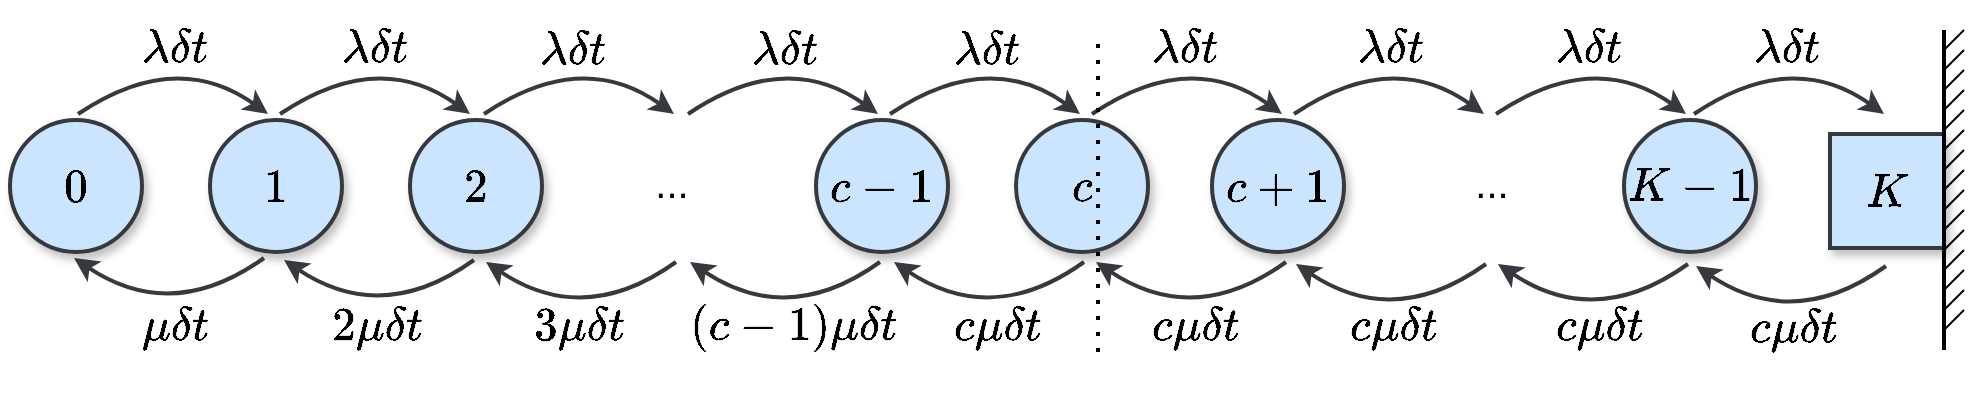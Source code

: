 <mxfile version="20.2.3" type="device"><diagram id="8jjAez0fQwIU7lJNlXWc" name="Page-1"><mxGraphModel dx="1450" dy="921" grid="1" gridSize="10" guides="1" tooltips="1" connect="1" arrows="1" fold="1" page="1" pageScale="1" pageWidth="827" pageHeight="1169" math="1" shadow="0"><root><mxCell id="0"/><mxCell id="1" parent="0"/><mxCell id="Lna3Tldr0tHOP3RQfQqE-45" value="" style="curved=1;endArrow=classic;html=1;rounded=0;fontSize=8;fillColor=#cce5ff;strokeColor=#36393d;strokeWidth=2;" parent="1" edge="1"><mxGeometry width="50" height="50" relative="1" as="geometry"><mxPoint x="154" y="512" as="sourcePoint"/><mxPoint x="249" y="512" as="targetPoint"/><Array as="points"><mxPoint x="203" y="479"/></Array></mxGeometry></mxCell><mxCell id="Lna3Tldr0tHOP3RQfQqE-102" value="&lt;b style=&quot;&quot;&gt;&lt;font style=&quot;font-size: 20px;&quot;&gt;$$0$$&lt;/font&gt;&lt;/b&gt;" style="ellipse;whiteSpace=wrap;html=1;aspect=fixed;fontSize=10;strokeWidth=2;shadow=1;fillColor=#cce5ff;strokeColor=#36393d;" parent="1" vertex="1"><mxGeometry x="120" y="515" width="66" height="66" as="geometry"/></mxCell><mxCell id="SkucOKd-Ci7FcQ2mDO5Y-2" value="&lt;b style=&quot;&quot;&gt;&lt;font style=&quot;font-size: 20px;&quot;&gt;$$1$$&lt;/font&gt;&lt;/b&gt;" style="ellipse;whiteSpace=wrap;html=1;aspect=fixed;fontSize=10;strokeWidth=2;shadow=1;fillColor=#cce5ff;strokeColor=#36393d;" parent="1" vertex="1"><mxGeometry x="220" y="515" width="66" height="66" as="geometry"/></mxCell><mxCell id="SkucOKd-Ci7FcQ2mDO5Y-3" value="&lt;b style=&quot;&quot;&gt;&lt;font style=&quot;font-size: 20px;&quot;&gt;$$2$$&lt;/font&gt;&lt;/b&gt;" style="ellipse;whiteSpace=wrap;html=1;aspect=fixed;fontSize=10;strokeWidth=2;shadow=1;fillColor=#cce5ff;strokeColor=#36393d;" parent="1" vertex="1"><mxGeometry x="320" y="515" width="66" height="66" as="geometry"/></mxCell><mxCell id="SkucOKd-Ci7FcQ2mDO5Y-6" value="..." style="text;html=1;strokeColor=none;fillColor=none;align=center;verticalAlign=middle;whiteSpace=wrap;rounded=0;shadow=1;fontSize=20;" parent="1" vertex="1"><mxGeometry x="421" y="531" width="60" height="30" as="geometry"/></mxCell><mxCell id="SkucOKd-Ci7FcQ2mDO5Y-12" value="&lt;b style=&quot;&quot;&gt;&lt;font style=&quot;font-size: 20px;&quot;&gt;$$c-1$$&lt;/font&gt;&lt;/b&gt;" style="ellipse;whiteSpace=wrap;html=1;aspect=fixed;fontSize=10;strokeWidth=2;shadow=1;fillColor=#cce5ff;strokeColor=#36393d;" parent="1" vertex="1"><mxGeometry x="523" y="515" width="66" height="66" as="geometry"/></mxCell><mxCell id="SkucOKd-Ci7FcQ2mDO5Y-13" value="&lt;b style=&quot;&quot;&gt;&lt;font style=&quot;font-size: 20px;&quot;&gt;$$c$$&lt;/font&gt;&lt;/b&gt;" style="ellipse;whiteSpace=wrap;html=1;aspect=fixed;fontSize=10;strokeWidth=2;shadow=1;fillColor=#cce5ff;strokeColor=#36393d;" parent="1" vertex="1"><mxGeometry x="623" y="515" width="66" height="66" as="geometry"/></mxCell><mxCell id="SkucOKd-Ci7FcQ2mDO5Y-14" value="" style="curved=1;endArrow=classic;html=1;rounded=0;fontSize=8;fillColor=#cce5ff;strokeColor=#36393d;strokeWidth=2;" parent="1" edge="1"><mxGeometry width="50" height="50" relative="1" as="geometry"><mxPoint x="247" y="584" as="sourcePoint"/><mxPoint x="152" y="584" as="targetPoint"/><Array as="points"><mxPoint x="201" y="617"/></Array></mxGeometry></mxCell><mxCell id="SkucOKd-Ci7FcQ2mDO5Y-15" value="$$\lambda\delta t$$" style="text;html=1;strokeColor=none;fillColor=none;align=center;verticalAlign=middle;whiteSpace=wrap;rounded=0;shadow=1;fontSize=20;" parent="1" vertex="1"><mxGeometry x="173" y="464" width="60" height="30" as="geometry"/></mxCell><mxCell id="SkucOKd-Ci7FcQ2mDO5Y-16" value="$$\mu\delta t$$" style="text;html=1;strokeColor=none;fillColor=none;align=center;verticalAlign=middle;whiteSpace=wrap;rounded=0;shadow=1;fontSize=20;" parent="1" vertex="1"><mxGeometry x="173" y="603" width="60" height="30" as="geometry"/></mxCell><mxCell id="SkucOKd-Ci7FcQ2mDO5Y-17" value="" style="curved=1;endArrow=classic;html=1;rounded=0;fontSize=8;fillColor=#cce5ff;strokeColor=#36393d;strokeWidth=2;" parent="1" edge="1"><mxGeometry width="50" height="50" relative="1" as="geometry"><mxPoint x="255" y="512" as="sourcePoint"/><mxPoint x="350" y="512" as="targetPoint"/><Array as="points"><mxPoint x="304" y="479"/></Array></mxGeometry></mxCell><mxCell id="SkucOKd-Ci7FcQ2mDO5Y-18" value="$$\lambda\delta t$$" style="text;html=1;strokeColor=none;fillColor=none;align=center;verticalAlign=middle;whiteSpace=wrap;rounded=0;shadow=1;fontSize=20;" parent="1" vertex="1"><mxGeometry x="273" y="464" width="60" height="30" as="geometry"/></mxCell><mxCell id="SkucOKd-Ci7FcQ2mDO5Y-19" value="" style="curved=1;endArrow=classic;html=1;rounded=0;fontSize=8;fillColor=#cce5ff;strokeColor=#36393d;strokeWidth=2;" parent="1" edge="1"><mxGeometry width="50" height="50" relative="1" as="geometry"><mxPoint x="352" y="585" as="sourcePoint"/><mxPoint x="257" y="585" as="targetPoint"/><Array as="points"><mxPoint x="306" y="618"/></Array></mxGeometry></mxCell><mxCell id="SkucOKd-Ci7FcQ2mDO5Y-20" value="$$2\mu\delta t$$" style="text;html=1;strokeColor=none;fillColor=none;align=center;verticalAlign=middle;whiteSpace=wrap;rounded=0;shadow=1;fontSize=20;" parent="1" vertex="1"><mxGeometry x="274" y="603" width="60" height="30" as="geometry"/></mxCell><mxCell id="SkucOKd-Ci7FcQ2mDO5Y-21" value="" style="curved=1;endArrow=classic;html=1;rounded=0;fontSize=8;fillColor=#cce5ff;strokeColor=#36393d;strokeWidth=2;" parent="1" edge="1"><mxGeometry width="50" height="50" relative="1" as="geometry"><mxPoint x="357" y="512" as="sourcePoint"/><mxPoint x="452" y="512" as="targetPoint"/><Array as="points"><mxPoint x="406" y="479"/></Array></mxGeometry></mxCell><mxCell id="SkucOKd-Ci7FcQ2mDO5Y-22" value="$$\lambda\delta t$$" style="text;html=1;strokeColor=none;fillColor=none;align=center;verticalAlign=middle;whiteSpace=wrap;rounded=0;shadow=1;fontSize=20;" parent="1" vertex="1"><mxGeometry x="372" y="465" width="60" height="30" as="geometry"/></mxCell><mxCell id="SkucOKd-Ci7FcQ2mDO5Y-23" value="" style="curved=1;endArrow=classic;html=1;rounded=0;fontSize=8;fillColor=#cce5ff;strokeColor=#36393d;strokeWidth=2;" parent="1" edge="1"><mxGeometry width="50" height="50" relative="1" as="geometry"><mxPoint x="453" y="586" as="sourcePoint"/><mxPoint x="358" y="586" as="targetPoint"/><Array as="points"><mxPoint x="407" y="619"/></Array></mxGeometry></mxCell><mxCell id="SkucOKd-Ci7FcQ2mDO5Y-26" value="$$3\mu\delta t$$" style="text;html=1;strokeColor=none;fillColor=none;align=center;verticalAlign=middle;whiteSpace=wrap;rounded=0;shadow=1;fontSize=20;" parent="1" vertex="1"><mxGeometry x="375" y="603" width="60" height="30" as="geometry"/></mxCell><mxCell id="SkucOKd-Ci7FcQ2mDO5Y-27" value="" style="curved=1;endArrow=classic;html=1;rounded=0;fontSize=8;fillColor=#cce5ff;strokeColor=#36393d;strokeWidth=2;" parent="1" edge="1"><mxGeometry width="50" height="50" relative="1" as="geometry"><mxPoint x="459" y="512" as="sourcePoint"/><mxPoint x="554" y="512" as="targetPoint"/><Array as="points"><mxPoint x="508" y="479"/></Array></mxGeometry></mxCell><mxCell id="SkucOKd-Ci7FcQ2mDO5Y-28" value="" style="curved=1;endArrow=classic;html=1;rounded=0;fontSize=8;fillColor=#cce5ff;strokeColor=#36393d;strokeWidth=2;" parent="1" edge="1"><mxGeometry width="50" height="50" relative="1" as="geometry"><mxPoint x="555" y="586" as="sourcePoint"/><mxPoint x="460" y="586" as="targetPoint"/><Array as="points"><mxPoint x="509" y="619"/></Array></mxGeometry></mxCell><mxCell id="SkucOKd-Ci7FcQ2mDO5Y-29" value="$$(c-1)\mu\delta t$$" style="text;html=1;strokeColor=none;fillColor=none;align=center;verticalAlign=middle;whiteSpace=wrap;rounded=0;shadow=1;fontSize=20;" parent="1" vertex="1"><mxGeometry x="482" y="603" width="60" height="30" as="geometry"/></mxCell><mxCell id="SkucOKd-Ci7FcQ2mDO5Y-30" value="$$\lambda\delta t$$" style="text;html=1;strokeColor=none;fillColor=none;align=center;verticalAlign=middle;whiteSpace=wrap;rounded=0;shadow=1;fontSize=20;" parent="1" vertex="1"><mxGeometry x="478" y="465" width="60" height="30" as="geometry"/></mxCell><mxCell id="SkucOKd-Ci7FcQ2mDO5Y-31" value="" style="curved=1;endArrow=classic;html=1;rounded=0;fontSize=8;fillColor=#cce5ff;strokeColor=#36393d;strokeWidth=2;" parent="1" edge="1"><mxGeometry width="50" height="50" relative="1" as="geometry"><mxPoint x="560" y="512" as="sourcePoint"/><mxPoint x="655" y="512" as="targetPoint"/><Array as="points"><mxPoint x="609" y="479"/></Array></mxGeometry></mxCell><mxCell id="SkucOKd-Ci7FcQ2mDO5Y-32" value="$$\lambda\delta t$$" style="text;html=1;strokeColor=none;fillColor=none;align=center;verticalAlign=middle;whiteSpace=wrap;rounded=0;shadow=1;fontSize=20;" parent="1" vertex="1"><mxGeometry x="579" y="465" width="60" height="30" as="geometry"/></mxCell><mxCell id="SkucOKd-Ci7FcQ2mDO5Y-33" value="" style="curved=1;endArrow=classic;html=1;rounded=0;fontSize=8;fillColor=#cce5ff;strokeColor=#36393d;strokeWidth=2;" parent="1" edge="1"><mxGeometry width="50" height="50" relative="1" as="geometry"><mxPoint x="657" y="586" as="sourcePoint"/><mxPoint x="562" y="586" as="targetPoint"/><Array as="points"><mxPoint x="611" y="619"/></Array></mxGeometry></mxCell><mxCell id="SkucOKd-Ci7FcQ2mDO5Y-34" value="$$c\mu\delta t$$" style="text;html=1;strokeColor=none;fillColor=none;align=center;verticalAlign=middle;whiteSpace=wrap;rounded=0;shadow=1;fontSize=20;" parent="1" vertex="1"><mxGeometry x="584" y="603" width="60" height="30" as="geometry"/></mxCell><mxCell id="SkucOKd-Ci7FcQ2mDO5Y-35" value="&lt;b style=&quot;&quot;&gt;&lt;font style=&quot;font-size: 20px;&quot;&gt;$$c+1$$&lt;/font&gt;&lt;/b&gt;" style="ellipse;whiteSpace=wrap;html=1;aspect=fixed;fontSize=10;strokeWidth=2;shadow=1;fillColor=#cce5ff;strokeColor=#36393d;" parent="1" vertex="1"><mxGeometry x="721" y="515" width="66" height="66" as="geometry"/></mxCell><mxCell id="SkucOKd-Ci7FcQ2mDO5Y-36" value="..." style="text;html=1;strokeColor=none;fillColor=none;align=center;verticalAlign=middle;whiteSpace=wrap;rounded=0;shadow=1;fontSize=20;" parent="1" vertex="1"><mxGeometry x="831" y="531" width="60" height="30" as="geometry"/></mxCell><mxCell id="SkucOKd-Ci7FcQ2mDO5Y-37" value="$$K$$" style="whiteSpace=wrap;html=1;aspect=fixed;shadow=1;fontSize=20;strokeWidth=2;fillColor=#cce5ff;strokeColor=#36393d;" parent="1" vertex="1"><mxGeometry x="1030" y="522" width="57" height="57" as="geometry"/></mxCell><mxCell id="SkucOKd-Ci7FcQ2mDO5Y-38" value="" style="curved=1;endArrow=classic;html=1;rounded=0;fontSize=8;fillColor=#cce5ff;strokeColor=#36393d;strokeWidth=2;" parent="1" edge="1"><mxGeometry width="50" height="50" relative="1" as="geometry"><mxPoint x="661" y="512" as="sourcePoint"/><mxPoint x="756" y="512" as="targetPoint"/><Array as="points"><mxPoint x="710" y="479"/></Array></mxGeometry></mxCell><mxCell id="SkucOKd-Ci7FcQ2mDO5Y-39" value="$$\lambda\delta t$$" style="text;html=1;strokeColor=none;fillColor=none;align=center;verticalAlign=middle;whiteSpace=wrap;rounded=0;shadow=1;fontSize=20;" parent="1" vertex="1"><mxGeometry x="678" y="464" width="60" height="30" as="geometry"/></mxCell><mxCell id="SkucOKd-Ci7FcQ2mDO5Y-40" value="" style="curved=1;endArrow=classic;html=1;rounded=0;fontSize=8;fillColor=#cce5ff;strokeColor=#36393d;strokeWidth=2;" parent="1" edge="1"><mxGeometry width="50" height="50" relative="1" as="geometry"><mxPoint x="758" y="586" as="sourcePoint"/><mxPoint x="663" y="586" as="targetPoint"/><Array as="points"><mxPoint x="712" y="619"/></Array></mxGeometry></mxCell><mxCell id="SkucOKd-Ci7FcQ2mDO5Y-41" value="$$c\mu\delta t$$" style="text;html=1;strokeColor=none;fillColor=none;align=center;verticalAlign=middle;whiteSpace=wrap;rounded=0;shadow=1;fontSize=20;" parent="1" vertex="1"><mxGeometry x="683" y="603" width="60" height="30" as="geometry"/></mxCell><mxCell id="SkucOKd-Ci7FcQ2mDO5Y-42" value="" style="curved=1;endArrow=classic;html=1;rounded=0;fontSize=8;fillColor=#cce5ff;strokeColor=#36393d;strokeWidth=2;" parent="1" edge="1"><mxGeometry width="50" height="50" relative="1" as="geometry"><mxPoint x="762" y="512" as="sourcePoint"/><mxPoint x="857" y="512" as="targetPoint"/><Array as="points"><mxPoint x="811" y="479"/></Array></mxGeometry></mxCell><mxCell id="SkucOKd-Ci7FcQ2mDO5Y-43" value="$$\lambda\delta t$$" style="text;html=1;strokeColor=none;fillColor=none;align=center;verticalAlign=middle;whiteSpace=wrap;rounded=0;shadow=1;fontSize=20;" parent="1" vertex="1"><mxGeometry x="781" y="464" width="60" height="30" as="geometry"/></mxCell><mxCell id="SkucOKd-Ci7FcQ2mDO5Y-44" value="" style="curved=1;endArrow=classic;html=1;rounded=0;fontSize=8;fillColor=#cce5ff;strokeColor=#36393d;strokeWidth=2;" parent="1" edge="1"><mxGeometry width="50" height="50" relative="1" as="geometry"><mxPoint x="858" y="587" as="sourcePoint"/><mxPoint x="763" y="587" as="targetPoint"/><Array as="points"><mxPoint x="812" y="620"/></Array></mxGeometry></mxCell><mxCell id="SkucOKd-Ci7FcQ2mDO5Y-45" value="$$c\mu\delta t$$" style="text;html=1;strokeColor=none;fillColor=none;align=center;verticalAlign=middle;whiteSpace=wrap;rounded=0;shadow=1;fontSize=20;" parent="1" vertex="1"><mxGeometry x="782" y="603" width="60" height="30" as="geometry"/></mxCell><mxCell id="SkucOKd-Ci7FcQ2mDO5Y-46" value="&lt;b style=&quot;&quot;&gt;&lt;font style=&quot;font-size: 20px;&quot;&gt;$$K-1$$&lt;/font&gt;&lt;/b&gt;" style="ellipse;whiteSpace=wrap;html=1;aspect=fixed;fontSize=10;strokeWidth=2;shadow=1;fillColor=#cce5ff;strokeColor=#36393d;" parent="1" vertex="1"><mxGeometry x="927" y="515" width="66" height="66" as="geometry"/></mxCell><mxCell id="SkucOKd-Ci7FcQ2mDO5Y-47" value="" style="curved=1;endArrow=classic;html=1;rounded=0;fontSize=8;fillColor=#cce5ff;strokeColor=#36393d;strokeWidth=2;" parent="1" edge="1"><mxGeometry width="50" height="50" relative="1" as="geometry"><mxPoint x="863" y="512" as="sourcePoint"/><mxPoint x="958" y="512" as="targetPoint"/><Array as="points"><mxPoint x="912" y="479"/></Array></mxGeometry></mxCell><mxCell id="SkucOKd-Ci7FcQ2mDO5Y-48" value="$$\lambda\delta t$$" style="text;html=1;strokeColor=none;fillColor=none;align=center;verticalAlign=middle;whiteSpace=wrap;rounded=0;shadow=1;fontSize=20;" parent="1" vertex="1"><mxGeometry x="880" y="464" width="60" height="30" as="geometry"/></mxCell><mxCell id="SkucOKd-Ci7FcQ2mDO5Y-49" value="" style="curved=1;endArrow=classic;html=1;rounded=0;fontSize=8;fillColor=#cce5ff;strokeColor=#36393d;strokeWidth=2;" parent="1" edge="1"><mxGeometry width="50" height="50" relative="1" as="geometry"><mxPoint x="959" y="587" as="sourcePoint"/><mxPoint x="864" y="587" as="targetPoint"/><Array as="points"><mxPoint x="913" y="620"/></Array></mxGeometry></mxCell><mxCell id="SkucOKd-Ci7FcQ2mDO5Y-50" value="$$c\mu\delta t$$" style="text;html=1;strokeColor=none;fillColor=none;align=center;verticalAlign=middle;whiteSpace=wrap;rounded=0;shadow=1;fontSize=20;" parent="1" vertex="1"><mxGeometry x="885" y="603" width="60" height="30" as="geometry"/></mxCell><mxCell id="SkucOKd-Ci7FcQ2mDO5Y-51" value="" style="curved=1;endArrow=classic;html=1;rounded=0;fontSize=8;fillColor=#cce5ff;strokeColor=#36393d;strokeWidth=2;" parent="1" edge="1"><mxGeometry width="50" height="50" relative="1" as="geometry"><mxPoint x="962" y="512" as="sourcePoint"/><mxPoint x="1057" y="512" as="targetPoint"/><Array as="points"><mxPoint x="1011" y="479"/></Array></mxGeometry></mxCell><mxCell id="SkucOKd-Ci7FcQ2mDO5Y-52" value="" style="curved=1;endArrow=classic;html=1;rounded=0;fontSize=8;fillColor=#cce5ff;strokeColor=#36393d;strokeWidth=2;" parent="1" edge="1"><mxGeometry width="50" height="50" relative="1" as="geometry"><mxPoint x="1058" y="588" as="sourcePoint"/><mxPoint x="963" y="588" as="targetPoint"/><Array as="points"><mxPoint x="1012" y="621"/></Array></mxGeometry></mxCell><mxCell id="SkucOKd-Ci7FcQ2mDO5Y-53" value="$$c\mu\delta t$$" style="text;html=1;strokeColor=none;fillColor=none;align=center;verticalAlign=middle;whiteSpace=wrap;rounded=0;shadow=1;fontSize=20;" parent="1" vertex="1"><mxGeometry x="982" y="604" width="60" height="30" as="geometry"/></mxCell><mxCell id="SkucOKd-Ci7FcQ2mDO5Y-54" value="$$\lambda\delta t$$" style="text;html=1;strokeColor=none;fillColor=none;align=center;verticalAlign=middle;whiteSpace=wrap;rounded=0;shadow=1;fontSize=20;" parent="1" vertex="1"><mxGeometry x="979" y="464" width="60" height="30" as="geometry"/></mxCell><mxCell id="SkucOKd-Ci7FcQ2mDO5Y-55" value="" style="endArrow=none;dashed=1;html=1;dashPattern=1 3;strokeWidth=2;rounded=0;fontSize=20;" parent="1" edge="1"><mxGeometry width="50" height="50" relative="1" as="geometry"><mxPoint x="664" y="631" as="sourcePoint"/><mxPoint x="664" y="471" as="targetPoint"/></mxGeometry></mxCell><mxCell id="SkucOKd-Ci7FcQ2mDO5Y-56" value="" style="endArrow=none;html=1;strokeWidth=2;rounded=0;fontSize=20;" parent="1" edge="1"><mxGeometry width="50" height="50" relative="1" as="geometry"><mxPoint x="1087" y="630" as="sourcePoint"/><mxPoint x="1087" y="470" as="targetPoint"/></mxGeometry></mxCell><mxCell id="3kIr85fFEcQD_62eFAMI-1" value="" style="endArrow=none;html=1;rounded=0;" edge="1" parent="1"><mxGeometry width="50" height="50" relative="1" as="geometry"><mxPoint x="1087" y="480" as="sourcePoint"/><mxPoint x="1097" y="470" as="targetPoint"/></mxGeometry></mxCell><mxCell id="3kIr85fFEcQD_62eFAMI-2" value="" style="endArrow=none;html=1;rounded=0;" edge="1" parent="1"><mxGeometry width="50" height="50" relative="1" as="geometry"><mxPoint x="1087" y="490" as="sourcePoint"/><mxPoint x="1097" y="480" as="targetPoint"/></mxGeometry></mxCell><mxCell id="3kIr85fFEcQD_62eFAMI-3" value="" style="endArrow=none;html=1;rounded=0;" edge="1" parent="1"><mxGeometry width="50" height="50" relative="1" as="geometry"><mxPoint x="1087.0" y="500" as="sourcePoint"/><mxPoint x="1097.0" y="490" as="targetPoint"/></mxGeometry></mxCell><mxCell id="3kIr85fFEcQD_62eFAMI-4" value="" style="endArrow=none;html=1;rounded=0;" edge="1" parent="1"><mxGeometry width="50" height="50" relative="1" as="geometry"><mxPoint x="1087.0" y="510" as="sourcePoint"/><mxPoint x="1097.0" y="500" as="targetPoint"/></mxGeometry></mxCell><mxCell id="3kIr85fFEcQD_62eFAMI-5" value="" style="endArrow=none;html=1;rounded=0;" edge="1" parent="1"><mxGeometry width="50" height="50" relative="1" as="geometry"><mxPoint x="1087.0" y="520" as="sourcePoint"/><mxPoint x="1097.0" y="510" as="targetPoint"/></mxGeometry></mxCell><mxCell id="3kIr85fFEcQD_62eFAMI-6" value="" style="endArrow=none;html=1;rounded=0;" edge="1" parent="1"><mxGeometry width="50" height="50" relative="1" as="geometry"><mxPoint x="1087.0" y="530" as="sourcePoint"/><mxPoint x="1097.0" y="520" as="targetPoint"/></mxGeometry></mxCell><mxCell id="3kIr85fFEcQD_62eFAMI-7" value="" style="endArrow=none;html=1;rounded=0;" edge="1" parent="1"><mxGeometry width="50" height="50" relative="1" as="geometry"><mxPoint x="1087.0" y="540" as="sourcePoint"/><mxPoint x="1097.0" y="530" as="targetPoint"/></mxGeometry></mxCell><mxCell id="3kIr85fFEcQD_62eFAMI-8" value="" style="endArrow=none;html=1;rounded=0;" edge="1" parent="1"><mxGeometry width="50" height="50" relative="1" as="geometry"><mxPoint x="1087.0" y="550" as="sourcePoint"/><mxPoint x="1097.0" y="540" as="targetPoint"/></mxGeometry></mxCell><mxCell id="3kIr85fFEcQD_62eFAMI-9" value="" style="endArrow=none;html=1;rounded=0;" edge="1" parent="1"><mxGeometry width="50" height="50" relative="1" as="geometry"><mxPoint x="1087.0" y="560" as="sourcePoint"/><mxPoint x="1097.0" y="550" as="targetPoint"/></mxGeometry></mxCell><mxCell id="3kIr85fFEcQD_62eFAMI-10" value="" style="endArrow=none;html=1;rounded=0;" edge="1" parent="1"><mxGeometry width="50" height="50" relative="1" as="geometry"><mxPoint x="1087.0" y="570" as="sourcePoint"/><mxPoint x="1097.0" y="560" as="targetPoint"/></mxGeometry></mxCell><mxCell id="3kIr85fFEcQD_62eFAMI-11" value="" style="endArrow=none;html=1;rounded=0;" edge="1" parent="1"><mxGeometry width="50" height="50" relative="1" as="geometry"><mxPoint x="1087.0" y="580" as="sourcePoint"/><mxPoint x="1097.0" y="570" as="targetPoint"/></mxGeometry></mxCell><mxCell id="3kIr85fFEcQD_62eFAMI-12" value="" style="endArrow=none;html=1;rounded=0;" edge="1" parent="1"><mxGeometry width="50" height="50" relative="1" as="geometry"><mxPoint x="1087.0" y="590" as="sourcePoint"/><mxPoint x="1097.0" y="580" as="targetPoint"/></mxGeometry></mxCell><mxCell id="3kIr85fFEcQD_62eFAMI-13" value="" style="endArrow=none;html=1;rounded=0;" edge="1" parent="1"><mxGeometry width="50" height="50" relative="1" as="geometry"><mxPoint x="1087.0" y="600" as="sourcePoint"/><mxPoint x="1097.0" y="590" as="targetPoint"/></mxGeometry></mxCell><mxCell id="3kIr85fFEcQD_62eFAMI-14" value="" style="endArrow=none;html=1;rounded=0;" edge="1" parent="1"><mxGeometry width="50" height="50" relative="1" as="geometry"><mxPoint x="1087.0" y="610" as="sourcePoint"/><mxPoint x="1097.0" y="600" as="targetPoint"/></mxGeometry></mxCell><mxCell id="3kIr85fFEcQD_62eFAMI-15" value="" style="endArrow=none;html=1;rounded=0;" edge="1" parent="1"><mxGeometry width="50" height="50" relative="1" as="geometry"><mxPoint x="1087.0" y="620" as="sourcePoint"/><mxPoint x="1097.0" y="610" as="targetPoint"/></mxGeometry></mxCell></root></mxGraphModel></diagram></mxfile>
